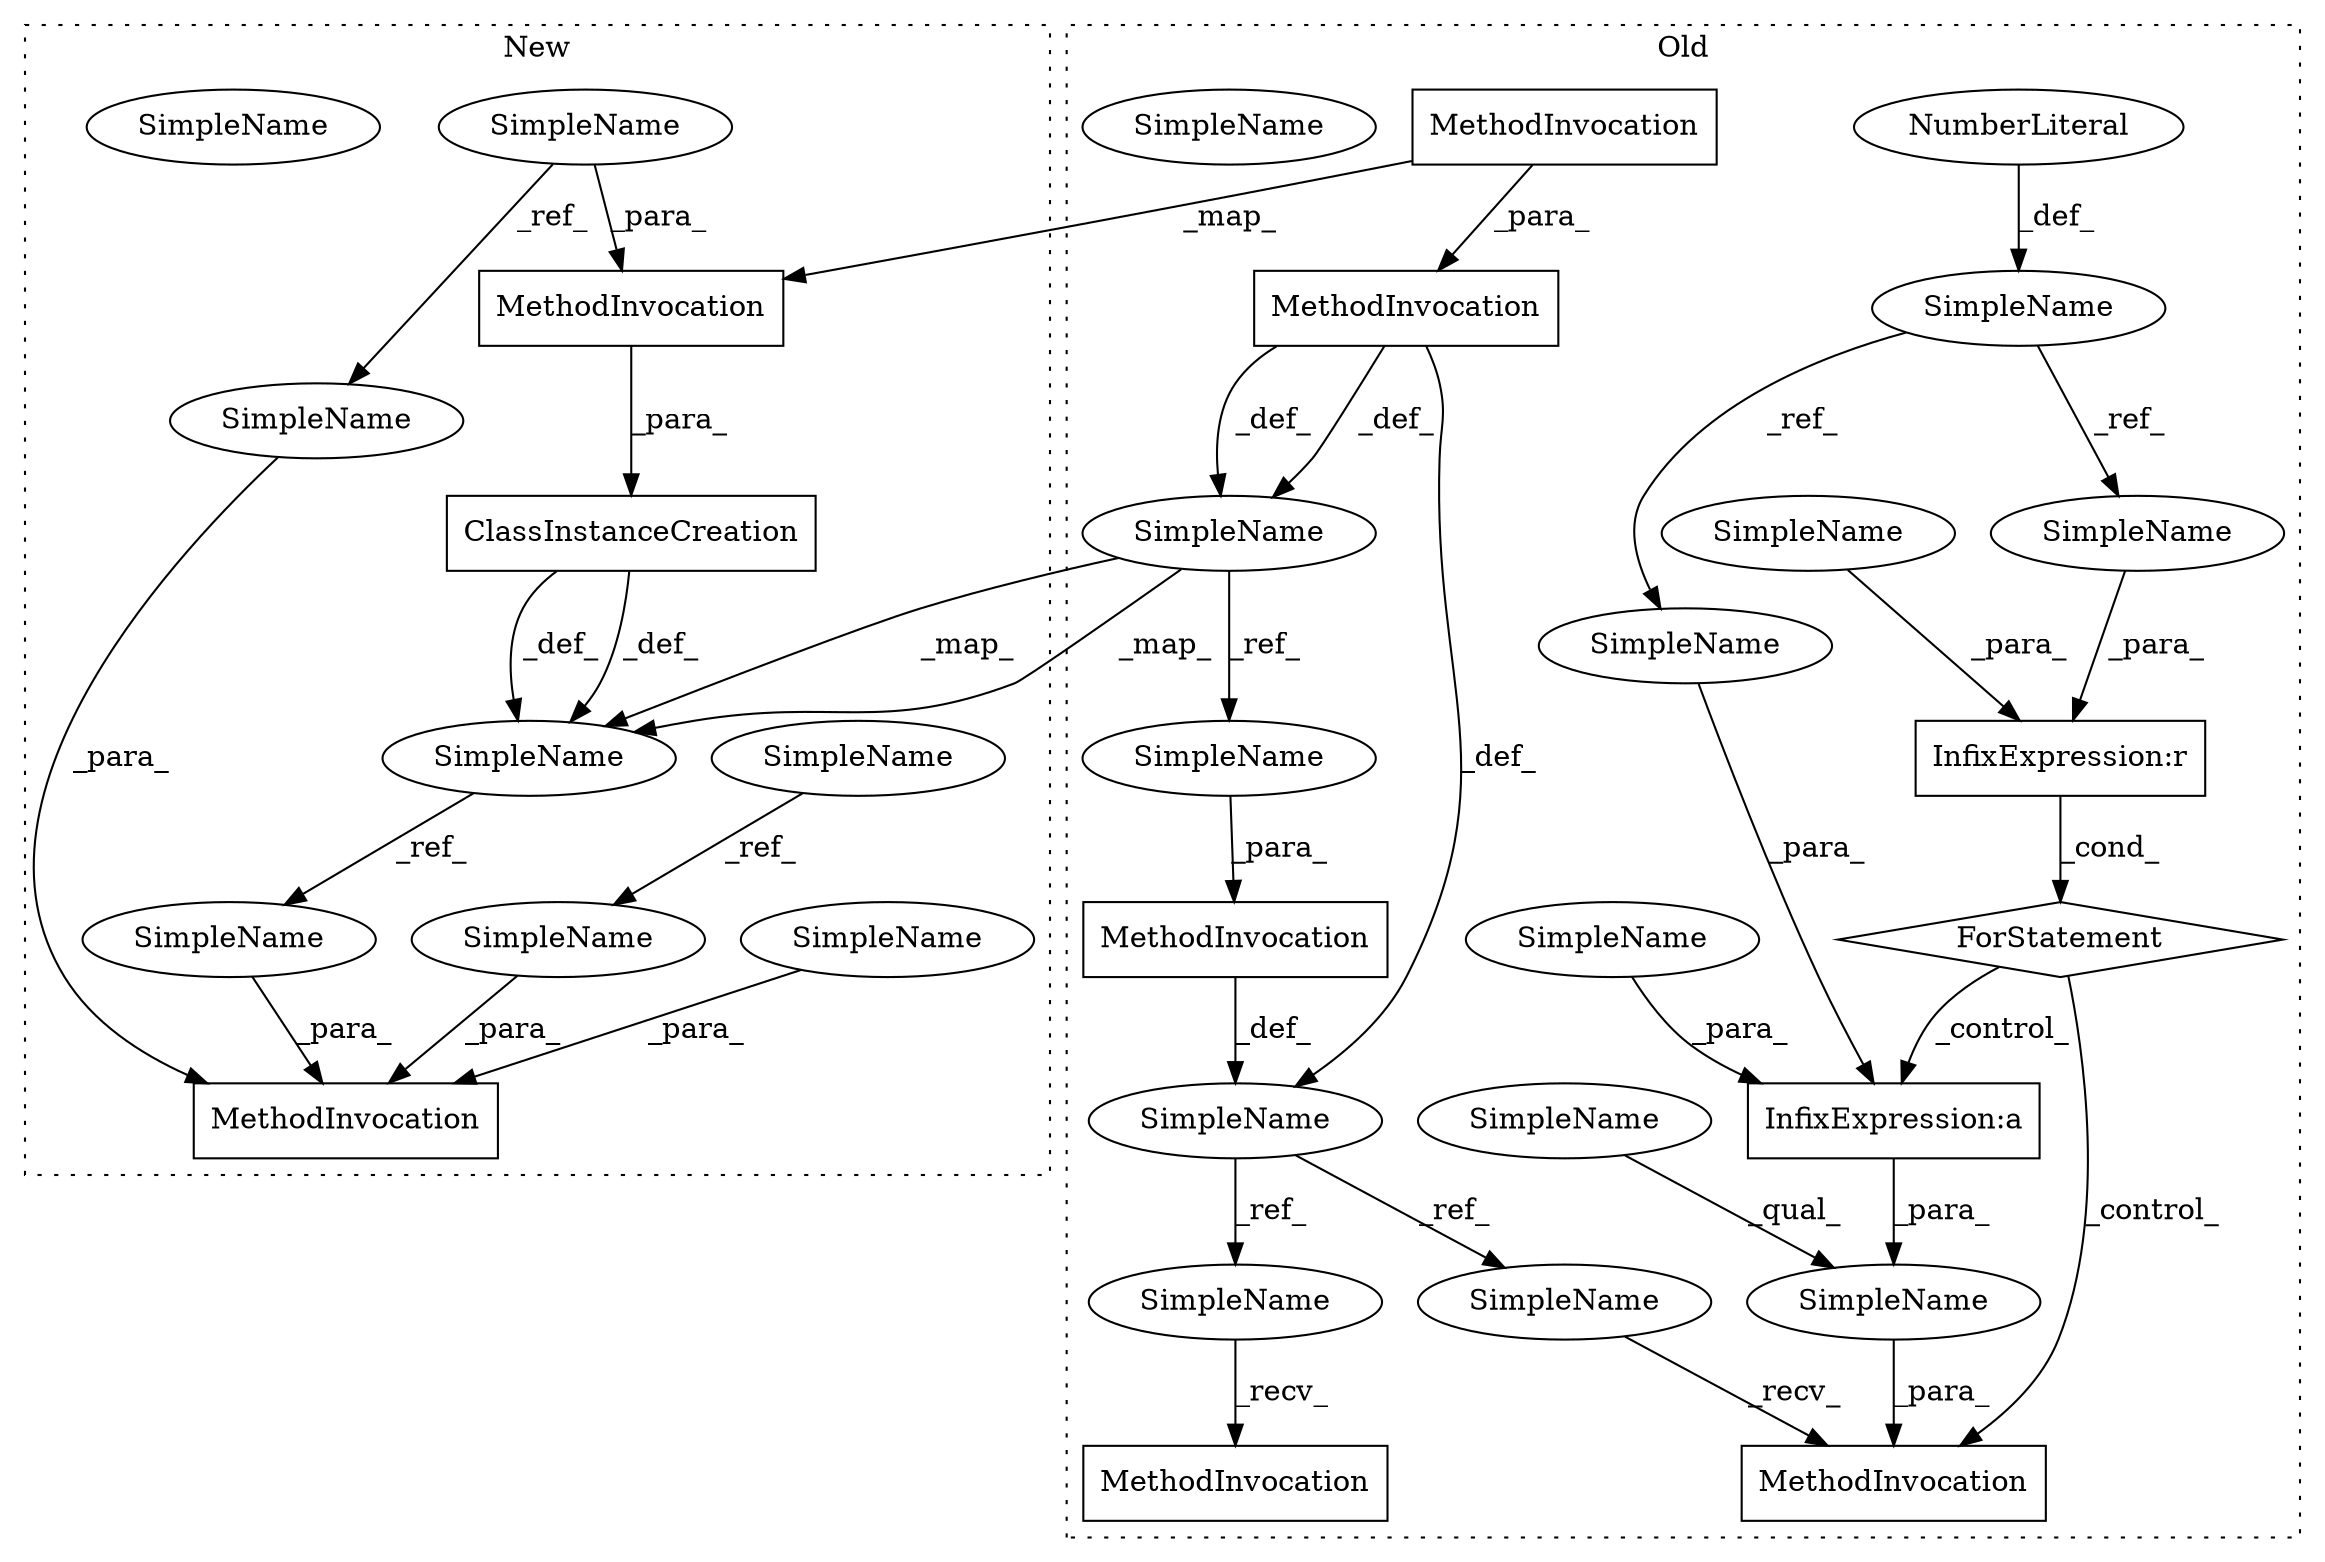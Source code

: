 digraph G {
subgraph cluster0 {
2 [label="ForStatement" a="24" s="5433,5461" l="5,2" shape="diamond"];
3 [label="MethodInvocation" a="32" s="5484,5504" l="6,1" shape="box"];
4 [label="MethodInvocation" a="32" s="5532" l="7" shape="box"];
5 [label="MethodInvocation" a="32" s="5343,5361" l="15,1" shape="box"];
7 [label="MethodInvocation" a="32" s="5393,5414" l="15,1" shape="box"];
8 [label="MethodInvocation" a="32" s="5323,5362" l="20,1" shape="box"];
10 [label="NumberLiteral" a="34" s="5446" l="1" shape="ellipse"];
11 [label="SimpleName" a="42" s="5521" l="10" shape="ellipse"];
12 [label="SimpleName" a="42" s="5502" l="1" shape="ellipse"];
13 [label="SimpleName" a="42" s="5449" l="1" shape="ellipse"];
15 [label="SimpleName" a="42" s="5496" l="3" shape="ellipse"];
16 [label="SimpleName" a="42" s="5490" l="5" shape="ellipse"];
18 [label="SimpleName" a="42" s="5314" l="6" shape="ellipse"];
20 [label="SimpleName" a="42" s="5473" l="10" shape="ellipse"];
21 [label="SimpleName" a="42" s="5453" l="3" shape="ellipse"];
22 [label="SimpleName" a="42" s="5408" l="6" shape="ellipse"];
24 [label="SimpleName" a="42" s="5442" l="1" shape="ellipse"];
25 [label="SimpleName" a="42" s="5380" l="10" shape="ellipse"];
26 [label="SimpleName" a="42" s="5314" l="6" shape="ellipse"];
29 [label="SimpleName" a="42" s="5490,5503" l="6,1" shape="ellipse"];
32 [label="InfixExpression:a" a="27" s="5499" l="3" shape="box"];
33 [label="InfixExpression:r" a="27" s="5450" l="3" shape="box"];
label = "Old";
style="dotted";
}
subgraph cluster1 {
1 [label="ClassInstanceCreation" a="14" s="5151,5188" l="18,1" shape="box"];
6 [label="MethodInvocation" a="32" s="5207,5239" l="9,1" shape="box"];
9 [label="MethodInvocation" a="32" s="5169,5187" l="15,1" shape="box"];
14 [label="SimpleName" a="42" s="5216" l="6" shape="ellipse"];
17 [label="SimpleName" a="42" s="5142" l="6" shape="ellipse"];
19 [label="SimpleName" a="42" s="5224" l="5" shape="ellipse"];
23 [label="SimpleName" a="42" s="5027" l="3" shape="ellipse"];
27 [label="SimpleName" a="42" s="5036" l="3" shape="ellipse"];
28 [label="SimpleName" a="42" s="5142" l="6" shape="ellipse"];
30 [label="SimpleName" a="42" s="5231" l="3" shape="ellipse"];
31 [label="SimpleName" a="42" s="5236" l="3" shape="ellipse"];
label = "New";
style="dotted";
}
1 -> 17 [label="_def_"];
1 -> 17 [label="_def_"];
2 -> 32 [label="_control_"];
2 -> 3 [label="_control_"];
5 -> 8 [label="_para_"];
5 -> 9 [label="_map_"];
7 -> 25 [label="_def_"];
8 -> 25 [label="_def_"];
8 -> 26 [label="_def_"];
8 -> 26 [label="_def_"];
9 -> 1 [label="_para_"];
10 -> 24 [label="_def_"];
11 -> 4 [label="_recv_"];
12 -> 32 [label="_para_"];
13 -> 33 [label="_para_"];
14 -> 6 [label="_para_"];
15 -> 32 [label="_para_"];
16 -> 29 [label="_qual_"];
17 -> 14 [label="_ref_"];
19 -> 6 [label="_para_"];
20 -> 3 [label="_recv_"];
21 -> 33 [label="_para_"];
22 -> 7 [label="_para_"];
23 -> 30 [label="_ref_"];
24 -> 12 [label="_ref_"];
24 -> 13 [label="_ref_"];
25 -> 11 [label="_ref_"];
25 -> 20 [label="_ref_"];
26 -> 17 [label="_map_"];
26 -> 22 [label="_ref_"];
26 -> 17 [label="_map_"];
27 -> 31 [label="_ref_"];
27 -> 9 [label="_para_"];
29 -> 3 [label="_para_"];
30 -> 6 [label="_para_"];
31 -> 6 [label="_para_"];
32 -> 29 [label="_para_"];
33 -> 2 [label="_cond_"];
}